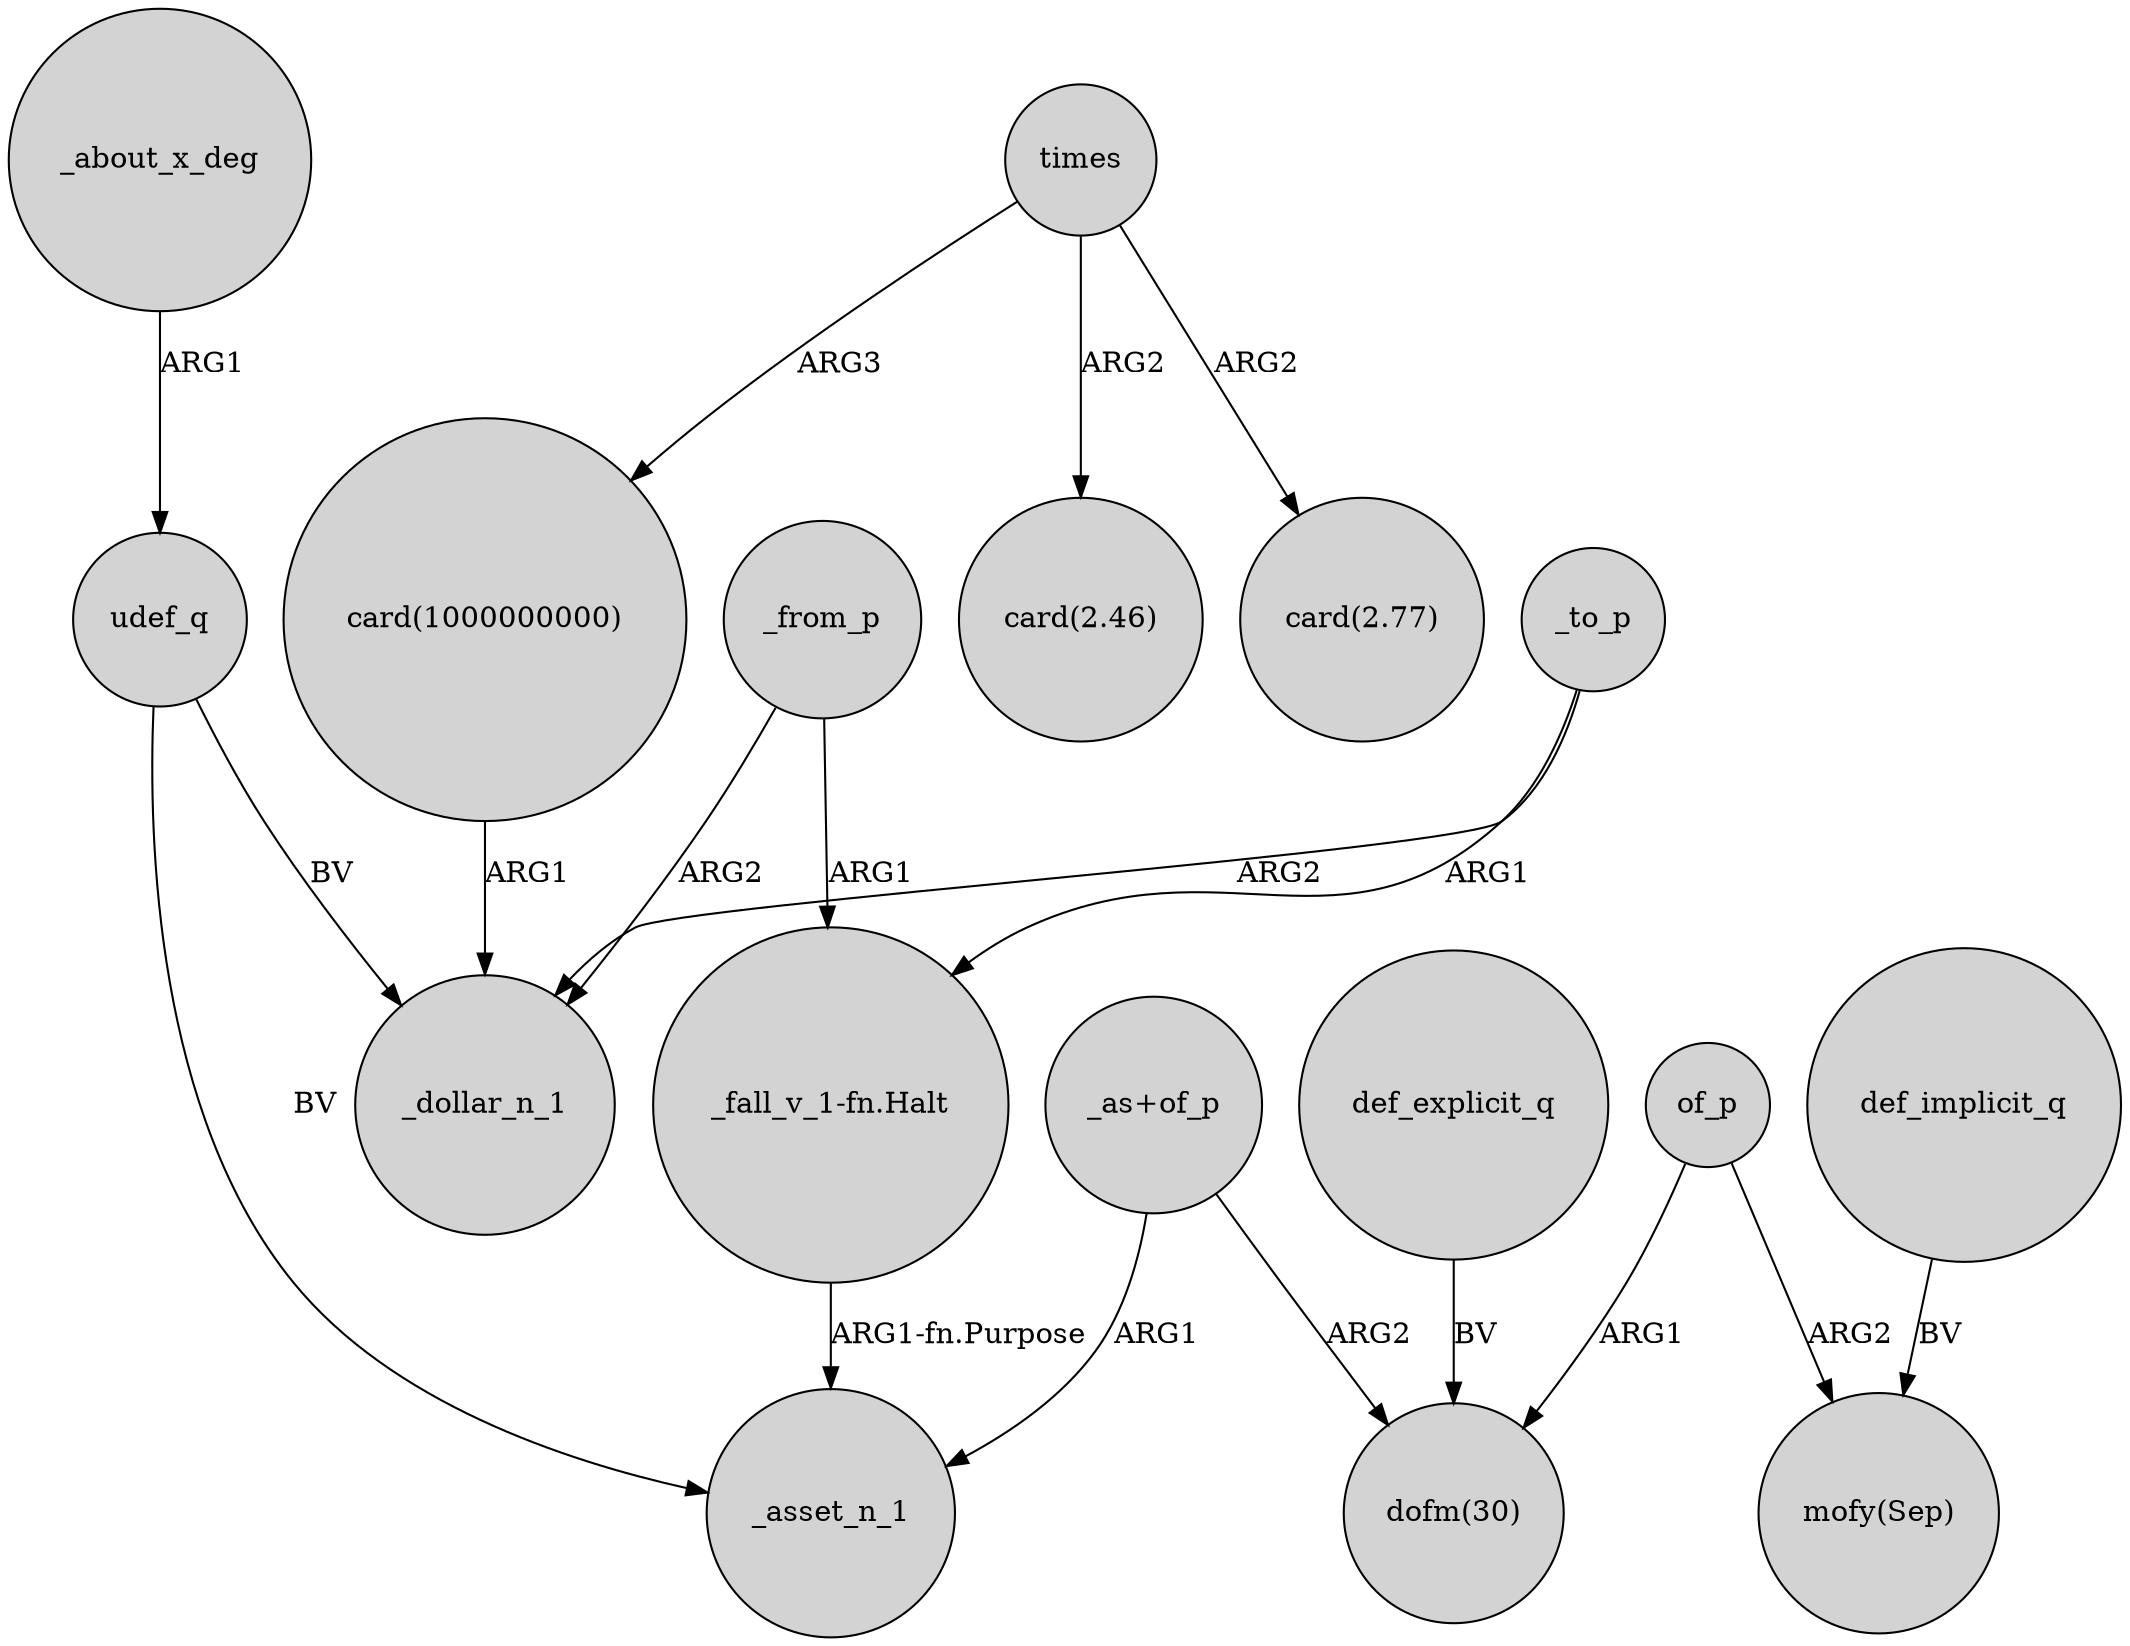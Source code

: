 digraph {
	node [shape=circle style=filled]
	"card(1000000000)" -> _dollar_n_1 [label=ARG1]
	def_implicit_q -> "mofy(Sep)" [label=BV]
	"_as+of_p" -> _asset_n_1 [label=ARG1]
	_from_p -> _dollar_n_1 [label=ARG2]
	"_as+of_p" -> "dofm(30)" [label=ARG2]
	times -> "card(2.46)" [label=ARG2]
	_to_p -> _dollar_n_1 [label=ARG2]
	of_p -> "dofm(30)" [label=ARG1]
	"_fall_v_1-fn.Halt" -> _asset_n_1 [label="ARG1-fn.Purpose"]
	times -> "card(1000000000)" [label=ARG3]
	of_p -> "mofy(Sep)" [label=ARG2]
	udef_q -> _asset_n_1 [label=BV]
	udef_q -> _dollar_n_1 [label=BV]
	def_explicit_q -> "dofm(30)" [label=BV]
	_from_p -> "_fall_v_1-fn.Halt" [label=ARG1]
	_about_x_deg -> udef_q [label=ARG1]
	times -> "card(2.77)" [label=ARG2]
	_to_p -> "_fall_v_1-fn.Halt" [label=ARG1]
}

